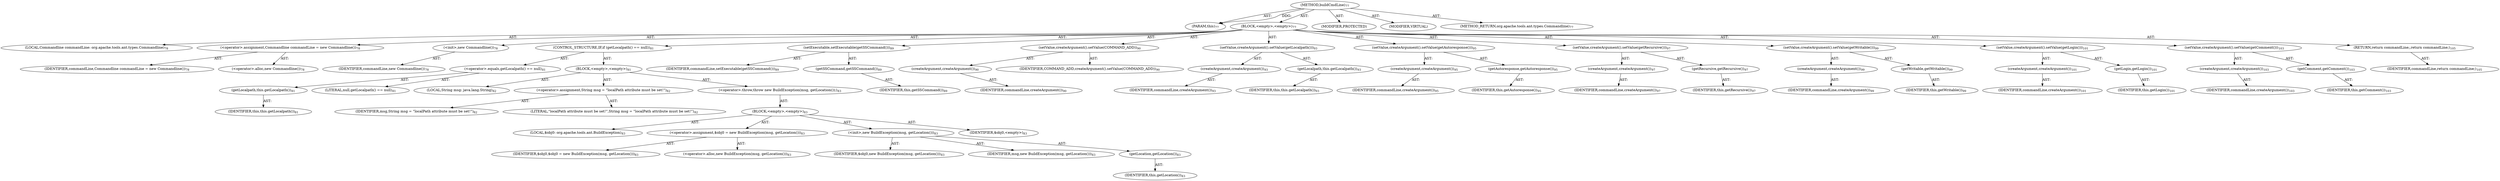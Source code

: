 digraph "buildCmdLine" {  
"111669149696" [label = <(METHOD,buildCmdLine)<SUB>77</SUB>> ]
"115964116992" [label = <(PARAM,this)<SUB>77</SUB>> ]
"25769803776" [label = <(BLOCK,&lt;empty&gt;,&lt;empty&gt;)<SUB>77</SUB>> ]
"94489280512" [label = <(LOCAL,Commandline commandLine: org.apache.tools.ant.types.Commandline)<SUB>78</SUB>> ]
"30064771072" [label = <(&lt;operator&gt;.assignment,Commandline commandLine = new Commandline())<SUB>78</SUB>> ]
"68719476745" [label = <(IDENTIFIER,commandLine,Commandline commandLine = new Commandline())<SUB>78</SUB>> ]
"30064771073" [label = <(&lt;operator&gt;.alloc,new Commandline())<SUB>78</SUB>> ]
"30064771074" [label = <(&lt;init&gt;,new Commandline())<SUB>78</SUB>> ]
"68719476746" [label = <(IDENTIFIER,commandLine,new Commandline())<SUB>78</SUB>> ]
"47244640256" [label = <(CONTROL_STRUCTURE,IF,if (getLocalpath() == null))<SUB>81</SUB>> ]
"30064771075" [label = <(&lt;operator&gt;.equals,getLocalpath() == null)<SUB>81</SUB>> ]
"30064771076" [label = <(getLocalpath,this.getLocalpath())<SUB>81</SUB>> ]
"68719476736" [label = <(IDENTIFIER,this,this.getLocalpath())<SUB>81</SUB>> ]
"90194313216" [label = <(LITERAL,null,getLocalpath() == null)<SUB>81</SUB>> ]
"25769803777" [label = <(BLOCK,&lt;empty&gt;,&lt;empty&gt;)<SUB>81</SUB>> ]
"94489280513" [label = <(LOCAL,String msg: java.lang.String)<SUB>82</SUB>> ]
"30064771077" [label = <(&lt;operator&gt;.assignment,String msg = &quot;localPath attribute must be set!&quot;)<SUB>82</SUB>> ]
"68719476747" [label = <(IDENTIFIER,msg,String msg = &quot;localPath attribute must be set!&quot;)<SUB>82</SUB>> ]
"90194313217" [label = <(LITERAL,&quot;localPath attribute must be set!&quot;,String msg = &quot;localPath attribute must be set!&quot;)<SUB>82</SUB>> ]
"30064771078" [label = <(&lt;operator&gt;.throw,throw new BuildException(msg, getLocation());)<SUB>83</SUB>> ]
"25769803778" [label = <(BLOCK,&lt;empty&gt;,&lt;empty&gt;)<SUB>83</SUB>> ]
"94489280514" [label = <(LOCAL,$obj0: org.apache.tools.ant.BuildException)<SUB>83</SUB>> ]
"30064771079" [label = <(&lt;operator&gt;.assignment,$obj0 = new BuildException(msg, getLocation()))<SUB>83</SUB>> ]
"68719476748" [label = <(IDENTIFIER,$obj0,$obj0 = new BuildException(msg, getLocation()))<SUB>83</SUB>> ]
"30064771080" [label = <(&lt;operator&gt;.alloc,new BuildException(msg, getLocation()))<SUB>83</SUB>> ]
"30064771081" [label = <(&lt;init&gt;,new BuildException(msg, getLocation()))<SUB>83</SUB>> ]
"68719476749" [label = <(IDENTIFIER,$obj0,new BuildException(msg, getLocation()))<SUB>83</SUB>> ]
"68719476750" [label = <(IDENTIFIER,msg,new BuildException(msg, getLocation()))<SUB>83</SUB>> ]
"30064771082" [label = <(getLocation,getLocation())<SUB>83</SUB>> ]
"68719476737" [label = <(IDENTIFIER,this,getLocation())<SUB>83</SUB>> ]
"68719476751" [label = <(IDENTIFIER,$obj0,&lt;empty&gt;)<SUB>83</SUB>> ]
"30064771083" [label = <(setExecutable,setExecutable(getSSCommand()))<SUB>89</SUB>> ]
"68719476752" [label = <(IDENTIFIER,commandLine,setExecutable(getSSCommand()))<SUB>89</SUB>> ]
"30064771084" [label = <(getSSCommand,getSSCommand())<SUB>89</SUB>> ]
"68719476738" [label = <(IDENTIFIER,this,getSSCommand())<SUB>89</SUB>> ]
"30064771085" [label = <(setValue,createArgument().setValue(COMMAND_ADD))<SUB>90</SUB>> ]
"30064771086" [label = <(createArgument,createArgument())<SUB>90</SUB>> ]
"68719476753" [label = <(IDENTIFIER,commandLine,createArgument())<SUB>90</SUB>> ]
"68719476754" [label = <(IDENTIFIER,COMMAND_ADD,createArgument().setValue(COMMAND_ADD))<SUB>90</SUB>> ]
"30064771087" [label = <(setValue,createArgument().setValue(getLocalpath()))<SUB>93</SUB>> ]
"30064771088" [label = <(createArgument,createArgument())<SUB>93</SUB>> ]
"68719476755" [label = <(IDENTIFIER,commandLine,createArgument())<SUB>93</SUB>> ]
"30064771089" [label = <(getLocalpath,this.getLocalpath())<SUB>93</SUB>> ]
"68719476739" [label = <(IDENTIFIER,this,this.getLocalpath())<SUB>93</SUB>> ]
"30064771090" [label = <(setValue,createArgument().setValue(getAutoresponse()))<SUB>95</SUB>> ]
"30064771091" [label = <(createArgument,createArgument())<SUB>95</SUB>> ]
"68719476756" [label = <(IDENTIFIER,commandLine,createArgument())<SUB>95</SUB>> ]
"30064771092" [label = <(getAutoresponse,getAutoresponse())<SUB>95</SUB>> ]
"68719476740" [label = <(IDENTIFIER,this,getAutoresponse())<SUB>95</SUB>> ]
"30064771093" [label = <(setValue,createArgument().setValue(getRecursive()))<SUB>97</SUB>> ]
"30064771094" [label = <(createArgument,createArgument())<SUB>97</SUB>> ]
"68719476757" [label = <(IDENTIFIER,commandLine,createArgument())<SUB>97</SUB>> ]
"30064771095" [label = <(getRecursive,getRecursive())<SUB>97</SUB>> ]
"68719476741" [label = <(IDENTIFIER,this,getRecursive())<SUB>97</SUB>> ]
"30064771096" [label = <(setValue,createArgument().setValue(getWritable()))<SUB>99</SUB>> ]
"30064771097" [label = <(createArgument,createArgument())<SUB>99</SUB>> ]
"68719476758" [label = <(IDENTIFIER,commandLine,createArgument())<SUB>99</SUB>> ]
"30064771098" [label = <(getWritable,getWritable())<SUB>99</SUB>> ]
"68719476742" [label = <(IDENTIFIER,this,getWritable())<SUB>99</SUB>> ]
"30064771099" [label = <(setValue,createArgument().setValue(getLogin()))<SUB>101</SUB>> ]
"30064771100" [label = <(createArgument,createArgument())<SUB>101</SUB>> ]
"68719476759" [label = <(IDENTIFIER,commandLine,createArgument())<SUB>101</SUB>> ]
"30064771101" [label = <(getLogin,getLogin())<SUB>101</SUB>> ]
"68719476743" [label = <(IDENTIFIER,this,getLogin())<SUB>101</SUB>> ]
"30064771102" [label = <(setValue,createArgument().setValue(getComment()))<SUB>103</SUB>> ]
"30064771103" [label = <(createArgument,createArgument())<SUB>103</SUB>> ]
"68719476760" [label = <(IDENTIFIER,commandLine,createArgument())<SUB>103</SUB>> ]
"30064771104" [label = <(getComment,getComment())<SUB>103</SUB>> ]
"68719476744" [label = <(IDENTIFIER,this,getComment())<SUB>103</SUB>> ]
"146028888064" [label = <(RETURN,return commandLine;,return commandLine;)<SUB>105</SUB>> ]
"68719476761" [label = <(IDENTIFIER,commandLine,return commandLine;)<SUB>105</SUB>> ]
"133143986177" [label = <(MODIFIER,PROTECTED)> ]
"133143986178" [label = <(MODIFIER,VIRTUAL)> ]
"128849018880" [label = <(METHOD_RETURN,org.apache.tools.ant.types.Commandline)<SUB>77</SUB>> ]
  "111669149696" -> "115964116992"  [ label = "AST: "] 
  "111669149696" -> "25769803776"  [ label = "AST: "] 
  "111669149696" -> "133143986177"  [ label = "AST: "] 
  "111669149696" -> "133143986178"  [ label = "AST: "] 
  "111669149696" -> "128849018880"  [ label = "AST: "] 
  "25769803776" -> "94489280512"  [ label = "AST: "] 
  "25769803776" -> "30064771072"  [ label = "AST: "] 
  "25769803776" -> "30064771074"  [ label = "AST: "] 
  "25769803776" -> "47244640256"  [ label = "AST: "] 
  "25769803776" -> "30064771083"  [ label = "AST: "] 
  "25769803776" -> "30064771085"  [ label = "AST: "] 
  "25769803776" -> "30064771087"  [ label = "AST: "] 
  "25769803776" -> "30064771090"  [ label = "AST: "] 
  "25769803776" -> "30064771093"  [ label = "AST: "] 
  "25769803776" -> "30064771096"  [ label = "AST: "] 
  "25769803776" -> "30064771099"  [ label = "AST: "] 
  "25769803776" -> "30064771102"  [ label = "AST: "] 
  "25769803776" -> "146028888064"  [ label = "AST: "] 
  "30064771072" -> "68719476745"  [ label = "AST: "] 
  "30064771072" -> "30064771073"  [ label = "AST: "] 
  "30064771074" -> "68719476746"  [ label = "AST: "] 
  "47244640256" -> "30064771075"  [ label = "AST: "] 
  "47244640256" -> "25769803777"  [ label = "AST: "] 
  "30064771075" -> "30064771076"  [ label = "AST: "] 
  "30064771075" -> "90194313216"  [ label = "AST: "] 
  "30064771076" -> "68719476736"  [ label = "AST: "] 
  "25769803777" -> "94489280513"  [ label = "AST: "] 
  "25769803777" -> "30064771077"  [ label = "AST: "] 
  "25769803777" -> "30064771078"  [ label = "AST: "] 
  "30064771077" -> "68719476747"  [ label = "AST: "] 
  "30064771077" -> "90194313217"  [ label = "AST: "] 
  "30064771078" -> "25769803778"  [ label = "AST: "] 
  "25769803778" -> "94489280514"  [ label = "AST: "] 
  "25769803778" -> "30064771079"  [ label = "AST: "] 
  "25769803778" -> "30064771081"  [ label = "AST: "] 
  "25769803778" -> "68719476751"  [ label = "AST: "] 
  "30064771079" -> "68719476748"  [ label = "AST: "] 
  "30064771079" -> "30064771080"  [ label = "AST: "] 
  "30064771081" -> "68719476749"  [ label = "AST: "] 
  "30064771081" -> "68719476750"  [ label = "AST: "] 
  "30064771081" -> "30064771082"  [ label = "AST: "] 
  "30064771082" -> "68719476737"  [ label = "AST: "] 
  "30064771083" -> "68719476752"  [ label = "AST: "] 
  "30064771083" -> "30064771084"  [ label = "AST: "] 
  "30064771084" -> "68719476738"  [ label = "AST: "] 
  "30064771085" -> "30064771086"  [ label = "AST: "] 
  "30064771085" -> "68719476754"  [ label = "AST: "] 
  "30064771086" -> "68719476753"  [ label = "AST: "] 
  "30064771087" -> "30064771088"  [ label = "AST: "] 
  "30064771087" -> "30064771089"  [ label = "AST: "] 
  "30064771088" -> "68719476755"  [ label = "AST: "] 
  "30064771089" -> "68719476739"  [ label = "AST: "] 
  "30064771090" -> "30064771091"  [ label = "AST: "] 
  "30064771090" -> "30064771092"  [ label = "AST: "] 
  "30064771091" -> "68719476756"  [ label = "AST: "] 
  "30064771092" -> "68719476740"  [ label = "AST: "] 
  "30064771093" -> "30064771094"  [ label = "AST: "] 
  "30064771093" -> "30064771095"  [ label = "AST: "] 
  "30064771094" -> "68719476757"  [ label = "AST: "] 
  "30064771095" -> "68719476741"  [ label = "AST: "] 
  "30064771096" -> "30064771097"  [ label = "AST: "] 
  "30064771096" -> "30064771098"  [ label = "AST: "] 
  "30064771097" -> "68719476758"  [ label = "AST: "] 
  "30064771098" -> "68719476742"  [ label = "AST: "] 
  "30064771099" -> "30064771100"  [ label = "AST: "] 
  "30064771099" -> "30064771101"  [ label = "AST: "] 
  "30064771100" -> "68719476759"  [ label = "AST: "] 
  "30064771101" -> "68719476743"  [ label = "AST: "] 
  "30064771102" -> "30064771103"  [ label = "AST: "] 
  "30064771102" -> "30064771104"  [ label = "AST: "] 
  "30064771103" -> "68719476760"  [ label = "AST: "] 
  "30064771104" -> "68719476744"  [ label = "AST: "] 
  "146028888064" -> "68719476761"  [ label = "AST: "] 
  "111669149696" -> "115964116992"  [ label = "DDG: "] 
}
